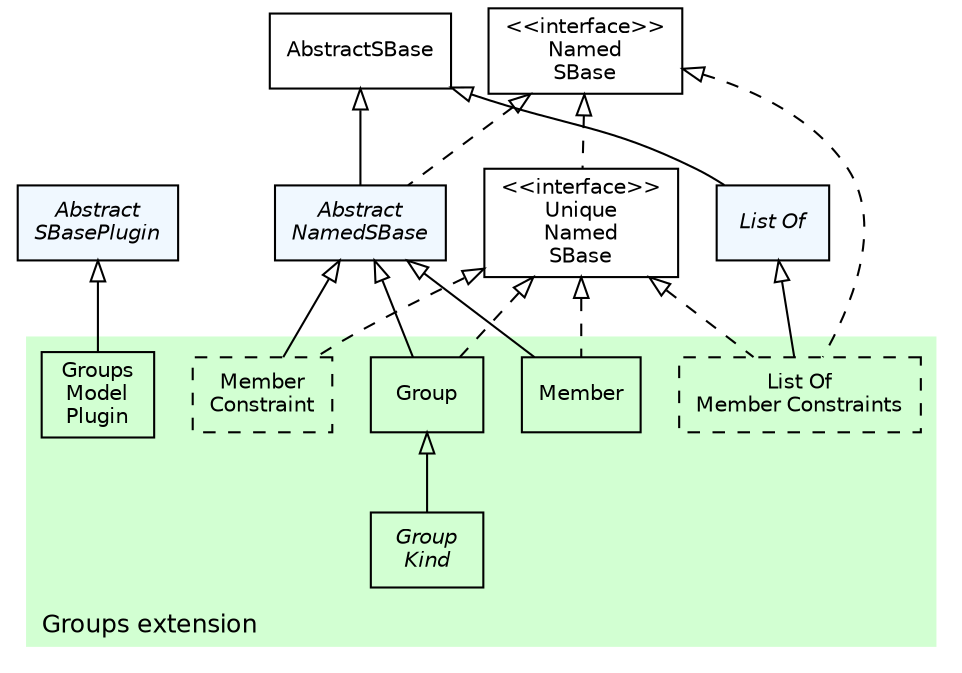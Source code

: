 #!/usr/local/bin/dot
#
# dot -Tpdf type_hierarchy.dot -otype_hierarchy.pdf && acroread type_hierarchy.pdf &
# dot -Tpng type_hierarchy.dot -otype_hierarchy.png
#
# $Id$
# $URL$
# $Rev$
/*
 * Overview of the groups extension type hierarchy
 */

strict digraph G{

	 nodesep=0.25;
	 ranksep=0.5;

	 edge [
	   fontname="Helvetica",
	   fontsize=10,
	   labelfontname="Helvetica",
	   labelfontsize=10
	 ];
	 node [
	   fontname="Helvetica",
	   fontsize=10,
	   shape=box
	 ];
	 
	 /*
   * Abstract data types
   */
  AbstractNamedSBase                       [label=<<font face="Helvetica-Oblique">Abstract<br/>NamedSBase</font>>, style="filled", fillcolor="#F0F8FF"];
  AbstractSBasePlugin                      [label=<<font face="Helvetica-Oblique">Abstract<br/>SBasePlugin</font>>, style="filled", fillcolor="#F0F8FF"];
  ListOf			                       [label=<<font face="Helvetica-Oblique">List Of</font>>, style="filled", fillcolor="#F0F8FF"];
  
  UniqueNamedSBase                         [label="<<interface>>\nUnique\nNamed\nSBase"];
  NamedSBase                         	   [label="<<interface>>\nNamed\nSBase"];
  
  /*********************
   * Inheritance graph *
   *********************/
  
  AbstractSBase              -> AbstractNamedSBase         [dir=back,arrowtail=empty];
  
   
  subgraph clusterGroups {
    fontname="Helvetica";
    fontsize=12;
    style="filled";
    fillcolor="#d2ffd2"
    color="#ffffff"
    label="Groups extension";
    labelloc=b;
    labeljust=l;

    // Interfaces

    // Enums
    GroupKind                   [label=<<font face="Helvetica-Oblique">Group<br/>Kind</font>>];
    
    // Objects
    Group                                  [label="Group"];
    GroupsModelPlugin                      [label="Groups\nModel\nPlugin"];
    MemberConstraint                       [label="Member\nConstraint",style=dashed];
    Member                                 [label="Member"];
    ListOfMemberConstraints                [label="List Of\nMember Constraints",style=dashed];

    Group -> GroupKind	                   [dir=back,arrowtail=empty];
   }
   
   /*********************
    * Inheritance graph *
    *********************/

   AbstractSBase       -> ListOf                  [dir=back,arrowtail=empty];   
   AbstractNamedSBase  -> Group                   [dir=back,arrowtail=empty];
   AbstractNamedSBase  -> MemberConstraint        [dir=back,arrowtail=empty];
   AbstractNamedSBase  -> Member                  [dir=back,arrowtail=empty];
   AbstractSBasePlugin -> GroupsModelPlugin       [dir=back,arrowtail=empty];
   UniqueNamedSBase    -> Group                   [dir=back,style=dashed,arrowtail=empty];
   UniqueNamedSBase    -> ListOfMemberConstraints [dir=back,style=dashed,arrowtail=empty];
   NamedSBase          -> AbstractNamedSBase      [dir=back,style=dashed,arrowtail=empty];
   NamedSBase          -> ListOfMemberConstraints [dir=back,style=dashed,arrowtail=empty];
   NamedSBase          -> UniqueNamedSBase        [dir=back,style=dashed,arrowtail=empty];
   ListOf              -> ListOfMemberConstraints [dir=back,arrowtail=empty];
   UniqueNamedSBase    -> Member                  [dir=back,style=dashed,arrowtail=empty];
   UniqueNamedSBase    -> MemberConstraint        [dir=back,style=dashed,arrowtail=empty];

}
